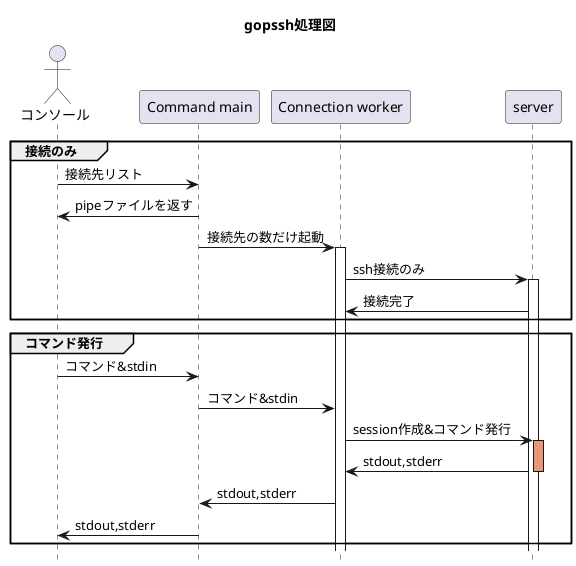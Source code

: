 @startuml{gopssh}
'画像変換するときにここで指定したファイル名になる。

title gopssh処理図

hide footbox
'シーケンスの縦線の下部にシーケンスボックスを出すかどうか指定する。よほど長いものでない限りいらないだろう

actor コンソール as user
'actorにすると人っぽい見かけになる

participant "Command main" as main
participant "Connection worker" as conWorker
participant server as server
'participantにすると四角になる


group 接続のみ
	user -> main : 接続先リスト

	main -> user : pipeファイルを返す

	main -> conWorker : 接続先の数だけ起動
	activate conWorker

	conWorker -> server : ssh接続のみ
	activate server

	server -> conWorker : 接続完了
end

group コマンド発行
	user -> main : コマンド&stdin

	main -> conWorker : コマンド&stdin

	conWorker-> server: session作成&コマンド発行
	activate server #DarkSalmon

	server -> conWorker: stdout,stderr
	deactivate server

	conWorker -> main : stdout,stderr
	main -> user : stdout,stderr
end


